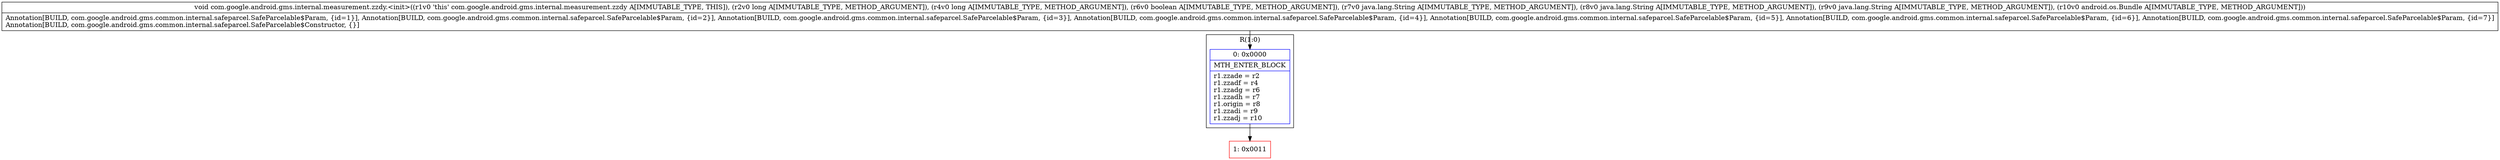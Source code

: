 digraph "CFG forcom.google.android.gms.internal.measurement.zzdy.\<init\>(JJZLjava\/lang\/String;Ljava\/lang\/String;Ljava\/lang\/String;Landroid\/os\/Bundle;)V" {
subgraph cluster_Region_165712890 {
label = "R(1:0)";
node [shape=record,color=blue];
Node_0 [shape=record,label="{0\:\ 0x0000|MTH_ENTER_BLOCK\l|r1.zzade = r2\lr1.zzadf = r4\lr1.zzadg = r6\lr1.zzadh = r7\lr1.origin = r8\lr1.zzadi = r9\lr1.zzadj = r10\l}"];
}
Node_1 [shape=record,color=red,label="{1\:\ 0x0011}"];
MethodNode[shape=record,label="{void com.google.android.gms.internal.measurement.zzdy.\<init\>((r1v0 'this' com.google.android.gms.internal.measurement.zzdy A[IMMUTABLE_TYPE, THIS]), (r2v0 long A[IMMUTABLE_TYPE, METHOD_ARGUMENT]), (r4v0 long A[IMMUTABLE_TYPE, METHOD_ARGUMENT]), (r6v0 boolean A[IMMUTABLE_TYPE, METHOD_ARGUMENT]), (r7v0 java.lang.String A[IMMUTABLE_TYPE, METHOD_ARGUMENT]), (r8v0 java.lang.String A[IMMUTABLE_TYPE, METHOD_ARGUMENT]), (r9v0 java.lang.String A[IMMUTABLE_TYPE, METHOD_ARGUMENT]), (r10v0 android.os.Bundle A[IMMUTABLE_TYPE, METHOD_ARGUMENT]))  | Annotation[BUILD, com.google.android.gms.common.internal.safeparcel.SafeParcelable$Param, \{id=1\}], Annotation[BUILD, com.google.android.gms.common.internal.safeparcel.SafeParcelable$Param, \{id=2\}], Annotation[BUILD, com.google.android.gms.common.internal.safeparcel.SafeParcelable$Param, \{id=3\}], Annotation[BUILD, com.google.android.gms.common.internal.safeparcel.SafeParcelable$Param, \{id=4\}], Annotation[BUILD, com.google.android.gms.common.internal.safeparcel.SafeParcelable$Param, \{id=5\}], Annotation[BUILD, com.google.android.gms.common.internal.safeparcel.SafeParcelable$Param, \{id=6\}], Annotation[BUILD, com.google.android.gms.common.internal.safeparcel.SafeParcelable$Param, \{id=7\}]\lAnnotation[BUILD, com.google.android.gms.common.internal.safeparcel.SafeParcelable$Constructor, \{\}]\l}"];
MethodNode -> Node_0;
Node_0 -> Node_1;
}

